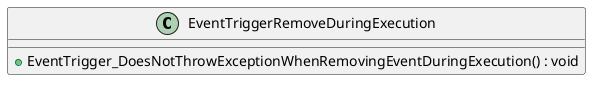 @startuml
class EventTriggerRemoveDuringExecution {
    + EventTrigger_DoesNotThrowExceptionWhenRemovingEventDuringExecution() : void
}
@enduml

